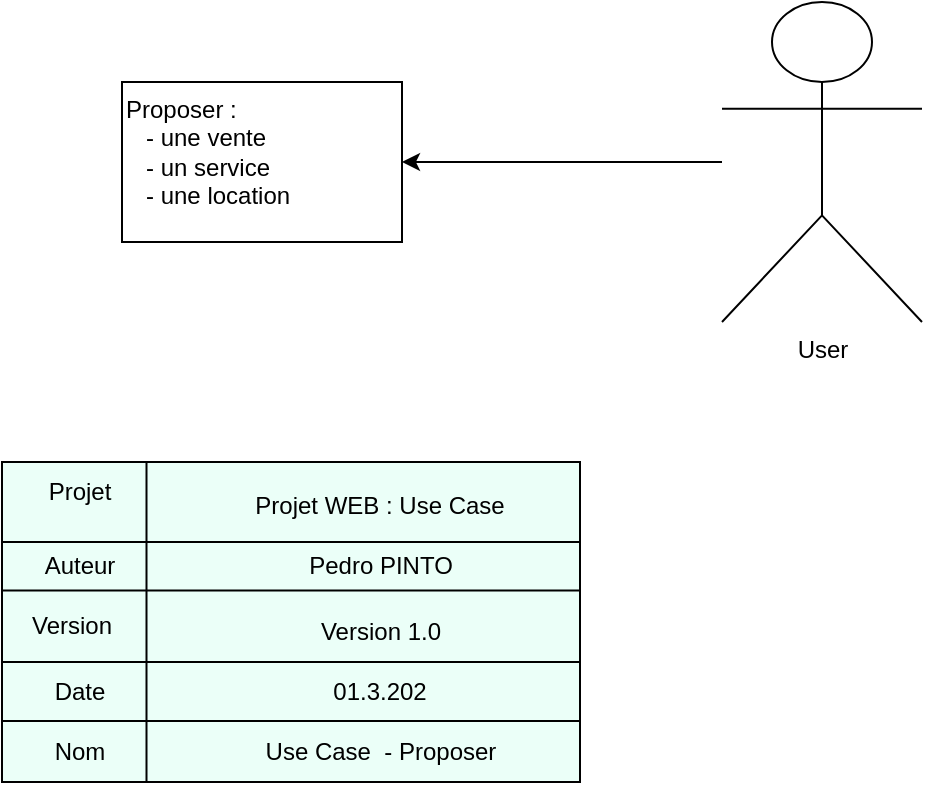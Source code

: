 <mxfile version="13.9.9" type="device"><diagram id="hJhioR7SjOPcIwXKf_Fz" name="Page-1"><mxGraphModel dx="1326" dy="846" grid="1" gridSize="10" guides="1" tooltips="1" connect="1" arrows="1" fold="1" page="1" pageScale="1" pageWidth="827" pageHeight="1169" math="0" shadow="0"><root><mxCell id="0"/><mxCell id="1" parent="0"/><mxCell id="KUV9YKRG1EKJjWd9YCcf-4" value="" style="edgeStyle=orthogonalEdgeStyle;rounded=0;orthogonalLoop=1;jettySize=auto;html=1;" parent="1" source="KUV9YKRG1EKJjWd9YCcf-1" target="KUV9YKRG1EKJjWd9YCcf-3" edge="1"><mxGeometry relative="1" as="geometry"/></mxCell><mxCell id="KUV9YKRG1EKJjWd9YCcf-1" value="User" style="shape=umlActor;verticalLabelPosition=bottom;verticalAlign=top;html=1;outlineConnect=0;" parent="1" vertex="1"><mxGeometry x="370" y="330" width="100" height="160" as="geometry"/></mxCell><mxCell id="KUV9YKRG1EKJjWd9YCcf-3" value="Proposer :&amp;nbsp;&lt;br&gt;&amp;nbsp; &amp;nbsp;- une vente&lt;br&gt;&amp;nbsp; &amp;nbsp;- un service&lt;br&gt;&amp;nbsp; &amp;nbsp;- une location" style="whiteSpace=wrap;html=1;verticalAlign=top;align=left;" parent="1" vertex="1"><mxGeometry x="70" y="370" width="140" height="80" as="geometry"/></mxCell><mxCell id="O4OLPADGZ7YKzRf4Ng-2-1" value="" style="rounded=0;whiteSpace=wrap;html=1;fillColor=#EBFFF8;" parent="1" vertex="1"><mxGeometry x="10" y="560" width="289" height="160" as="geometry"/></mxCell><mxCell id="O4OLPADGZ7YKzRf4Ng-2-2" value="" style="endArrow=none;html=1;exitX=0;exitY=0.25;exitDx=0;exitDy=0;entryX=1;entryY=0.25;entryDx=0;entryDy=0;" parent="1" source="O4OLPADGZ7YKzRf4Ng-2-1" target="O4OLPADGZ7YKzRf4Ng-2-1" edge="1"><mxGeometry width="50" height="50" relative="1" as="geometry"><mxPoint x="468" y="-160" as="sourcePoint"/><mxPoint x="518" y="-210" as="targetPoint"/></mxGeometry></mxCell><mxCell id="O4OLPADGZ7YKzRf4Ng-2-3" value="" style="endArrow=none;html=1;exitX=0;exitY=0.25;exitDx=0;exitDy=0;entryX=1;entryY=0.25;entryDx=0;entryDy=0;" parent="1" edge="1"><mxGeometry width="50" height="50" relative="1" as="geometry"><mxPoint x="10" y="624.29" as="sourcePoint"/><mxPoint x="299" y="624.29" as="targetPoint"/></mxGeometry></mxCell><mxCell id="O4OLPADGZ7YKzRf4Ng-2-4" value="" style="endArrow=none;html=1;exitX=0;exitY=0.25;exitDx=0;exitDy=0;entryX=1;entryY=0.25;entryDx=0;entryDy=0;" parent="1" edge="1"><mxGeometry width="50" height="50" relative="1" as="geometry"><mxPoint x="10" y="660" as="sourcePoint"/><mxPoint x="299" y="660" as="targetPoint"/></mxGeometry></mxCell><mxCell id="O4OLPADGZ7YKzRf4Ng-2-5" value="" style="endArrow=none;html=1;exitX=0.25;exitY=1;exitDx=0;exitDy=0;entryX=0.25;entryY=0;entryDx=0;entryDy=0;" parent="1" source="O4OLPADGZ7YKzRf4Ng-2-1" target="O4OLPADGZ7YKzRf4Ng-2-1" edge="1"><mxGeometry width="50" height="50" relative="1" as="geometry"><mxPoint x="468" y="-160" as="sourcePoint"/><mxPoint x="518" y="-210" as="targetPoint"/></mxGeometry></mxCell><mxCell id="O4OLPADGZ7YKzRf4Ng-2-6" value="Projet" style="text;html=1;strokeColor=none;fillColor=none;align=center;verticalAlign=middle;whiteSpace=wrap;rounded=0;" parent="1" vertex="1"><mxGeometry x="29" y="560" width="40" height="30" as="geometry"/></mxCell><mxCell id="O4OLPADGZ7YKzRf4Ng-2-7" value="Auteur" style="text;html=1;strokeColor=none;fillColor=none;align=center;verticalAlign=middle;whiteSpace=wrap;rounded=0;" parent="1" vertex="1"><mxGeometry x="29" y="597" width="40" height="30" as="geometry"/></mxCell><mxCell id="O4OLPADGZ7YKzRf4Ng-2-8" value="Version" style="text;html=1;strokeColor=none;fillColor=none;align=center;verticalAlign=middle;whiteSpace=wrap;rounded=0;" parent="1" vertex="1"><mxGeometry x="10" y="627" width="70" height="30" as="geometry"/></mxCell><mxCell id="O4OLPADGZ7YKzRf4Ng-2-9" value="Date" style="text;html=1;strokeColor=none;fillColor=none;align=center;verticalAlign=middle;whiteSpace=wrap;rounded=0;" parent="1" vertex="1"><mxGeometry x="29" y="660" width="40" height="30" as="geometry"/></mxCell><mxCell id="O4OLPADGZ7YKzRf4Ng-2-10" value="Projet WEB : &lt;font face=&quot;helvetica, sans-serif&quot;&gt;Use Case&lt;/font&gt;" style="text;html=1;strokeColor=none;fillColor=none;align=center;verticalAlign=middle;whiteSpace=wrap;rounded=0;" parent="1" vertex="1"><mxGeometry x="94" y="567" width="210" height="30" as="geometry"/></mxCell><mxCell id="O4OLPADGZ7YKzRf4Ng-2-11" value="Pedro PINTO" style="text;html=1;strokeColor=none;fillColor=none;align=center;verticalAlign=middle;whiteSpace=wrap;rounded=0;" parent="1" vertex="1"><mxGeometry x="154.5" y="597" width="89" height="30" as="geometry"/></mxCell><mxCell id="O4OLPADGZ7YKzRf4Ng-2-12" value="Version 1.0" style="text;html=1;strokeColor=none;fillColor=none;align=center;verticalAlign=middle;whiteSpace=wrap;rounded=0;" parent="1" vertex="1"><mxGeometry x="154.5" y="630" width="89" height="30" as="geometry"/></mxCell><mxCell id="O4OLPADGZ7YKzRf4Ng-2-13" value="01.3.202" style="text;html=1;strokeColor=none;fillColor=none;align=center;verticalAlign=middle;whiteSpace=wrap;rounded=0;" parent="1" vertex="1"><mxGeometry x="179" y="660" width="40" height="30" as="geometry"/></mxCell><mxCell id="O4OLPADGZ7YKzRf4Ng-2-14" value="" style="endArrow=none;html=1;exitX=0;exitY=0.25;exitDx=0;exitDy=0;entryX=1;entryY=0.25;entryDx=0;entryDy=0;" parent="1" edge="1"><mxGeometry width="50" height="50" relative="1" as="geometry"><mxPoint x="10" y="689.52" as="sourcePoint"/><mxPoint x="299" y="689.52" as="targetPoint"/></mxGeometry></mxCell><mxCell id="O4OLPADGZ7YKzRf4Ng-2-15" value="Nom" style="text;html=1;strokeColor=none;fillColor=none;align=center;verticalAlign=middle;whiteSpace=wrap;rounded=0;" parent="1" vertex="1"><mxGeometry x="29" y="690" width="40" height="30" as="geometry"/></mxCell><mxCell id="O4OLPADGZ7YKzRf4Ng-2-16" value="Use Case&amp;nbsp; - Proposer" style="text;html=1;strokeColor=none;fillColor=none;align=center;verticalAlign=middle;whiteSpace=wrap;rounded=0;" parent="1" vertex="1"><mxGeometry x="131.5" y="690" width="135" height="30" as="geometry"/></mxCell></root></mxGraphModel></diagram></mxfile>